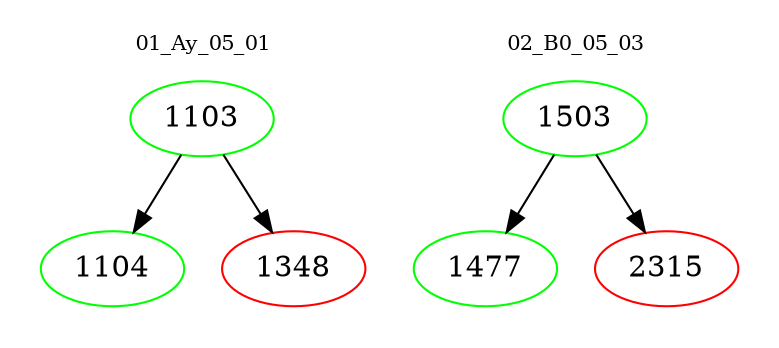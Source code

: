 digraph{
subgraph cluster_0 {
color = white
label = "01_Ay_05_01";
fontsize=10;
T0_1103 [label="1103", color="green"]
T0_1103 -> T0_1104 [color="black"]
T0_1104 [label="1104", color="green"]
T0_1103 -> T0_1348 [color="black"]
T0_1348 [label="1348", color="red"]
}
subgraph cluster_1 {
color = white
label = "02_B0_05_03";
fontsize=10;
T1_1503 [label="1503", color="green"]
T1_1503 -> T1_1477 [color="black"]
T1_1477 [label="1477", color="green"]
T1_1503 -> T1_2315 [color="black"]
T1_2315 [label="2315", color="red"]
}
}
